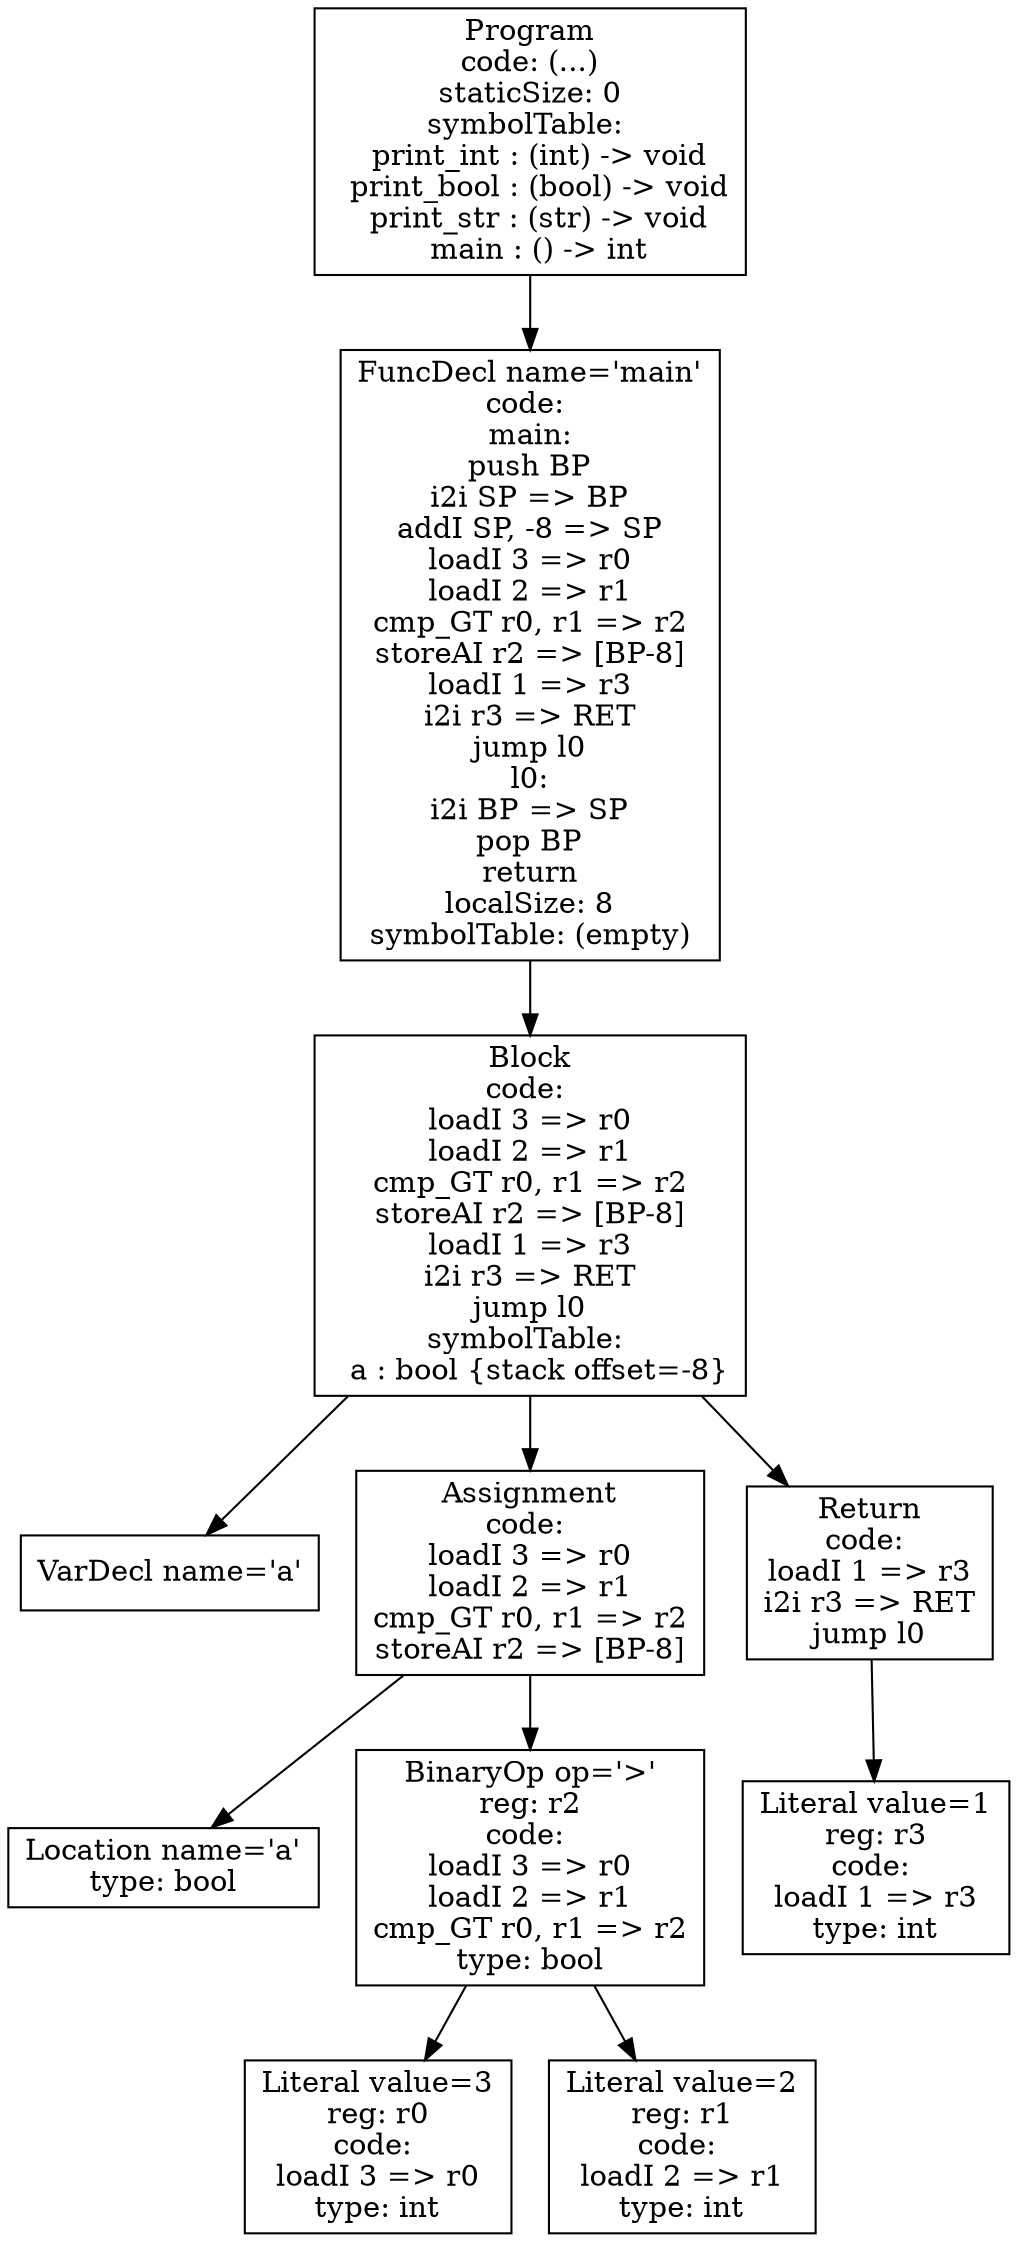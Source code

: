 digraph AST {
3 [shape=box, label="VarDecl name='a'"];
5 [shape=box, label="Location name='a'\ntype: bool"];
7 [shape=box, label="Literal value=3\nreg: r0\ncode: \nloadI 3 => r0\ntype: int"];
8 [shape=box, label="Literal value=2\nreg: r1\ncode: \nloadI 2 => r1\ntype: int"];
6 [shape=box, label="BinaryOp op='>'\nreg: r2\ncode: \nloadI 3 => r0\nloadI 2 => r1\ncmp_GT r0, r1 => r2\ntype: bool"];
6 -> 7;
6 -> 8;
4 [shape=box, label="Assignment\ncode: \nloadI 3 => r0\nloadI 2 => r1\ncmp_GT r0, r1 => r2\nstoreAI r2 => [BP-8]"];
4 -> 5;
4 -> 6;
10 [shape=box, label="Literal value=1\nreg: r3\ncode: \nloadI 1 => r3\ntype: int"];
9 [shape=box, label="Return\ncode: \nloadI 1 => r3\ni2i r3 => RET\njump l0"];
9 -> 10;
2 [shape=box, label="Block\ncode: \nloadI 3 => r0\nloadI 2 => r1\ncmp_GT r0, r1 => r2\nstoreAI r2 => [BP-8]\nloadI 1 => r3\ni2i r3 => RET\njump l0\nsymbolTable: \n  a : bool {stack offset=-8}"];
2 -> 3;
2 -> 4;
2 -> 9;
1 [shape=box, label="FuncDecl name='main'\ncode: \nmain:\npush BP\ni2i SP => BP\naddI SP, -8 => SP\nloadI 3 => r0\nloadI 2 => r1\ncmp_GT r0, r1 => r2\nstoreAI r2 => [BP-8]\nloadI 1 => r3\ni2i r3 => RET\njump l0\nl0:\ni2i BP => SP\npop BP\nreturn\nlocalSize: 8\nsymbolTable: (empty)"];
1 -> 2;
0 [shape=box, label="Program\ncode: (...)\nstaticSize: 0\nsymbolTable: \n  print_int : (int) -> void\n  print_bool : (bool) -> void\n  print_str : (str) -> void\n  main : () -> int"];
0 -> 1;
}
